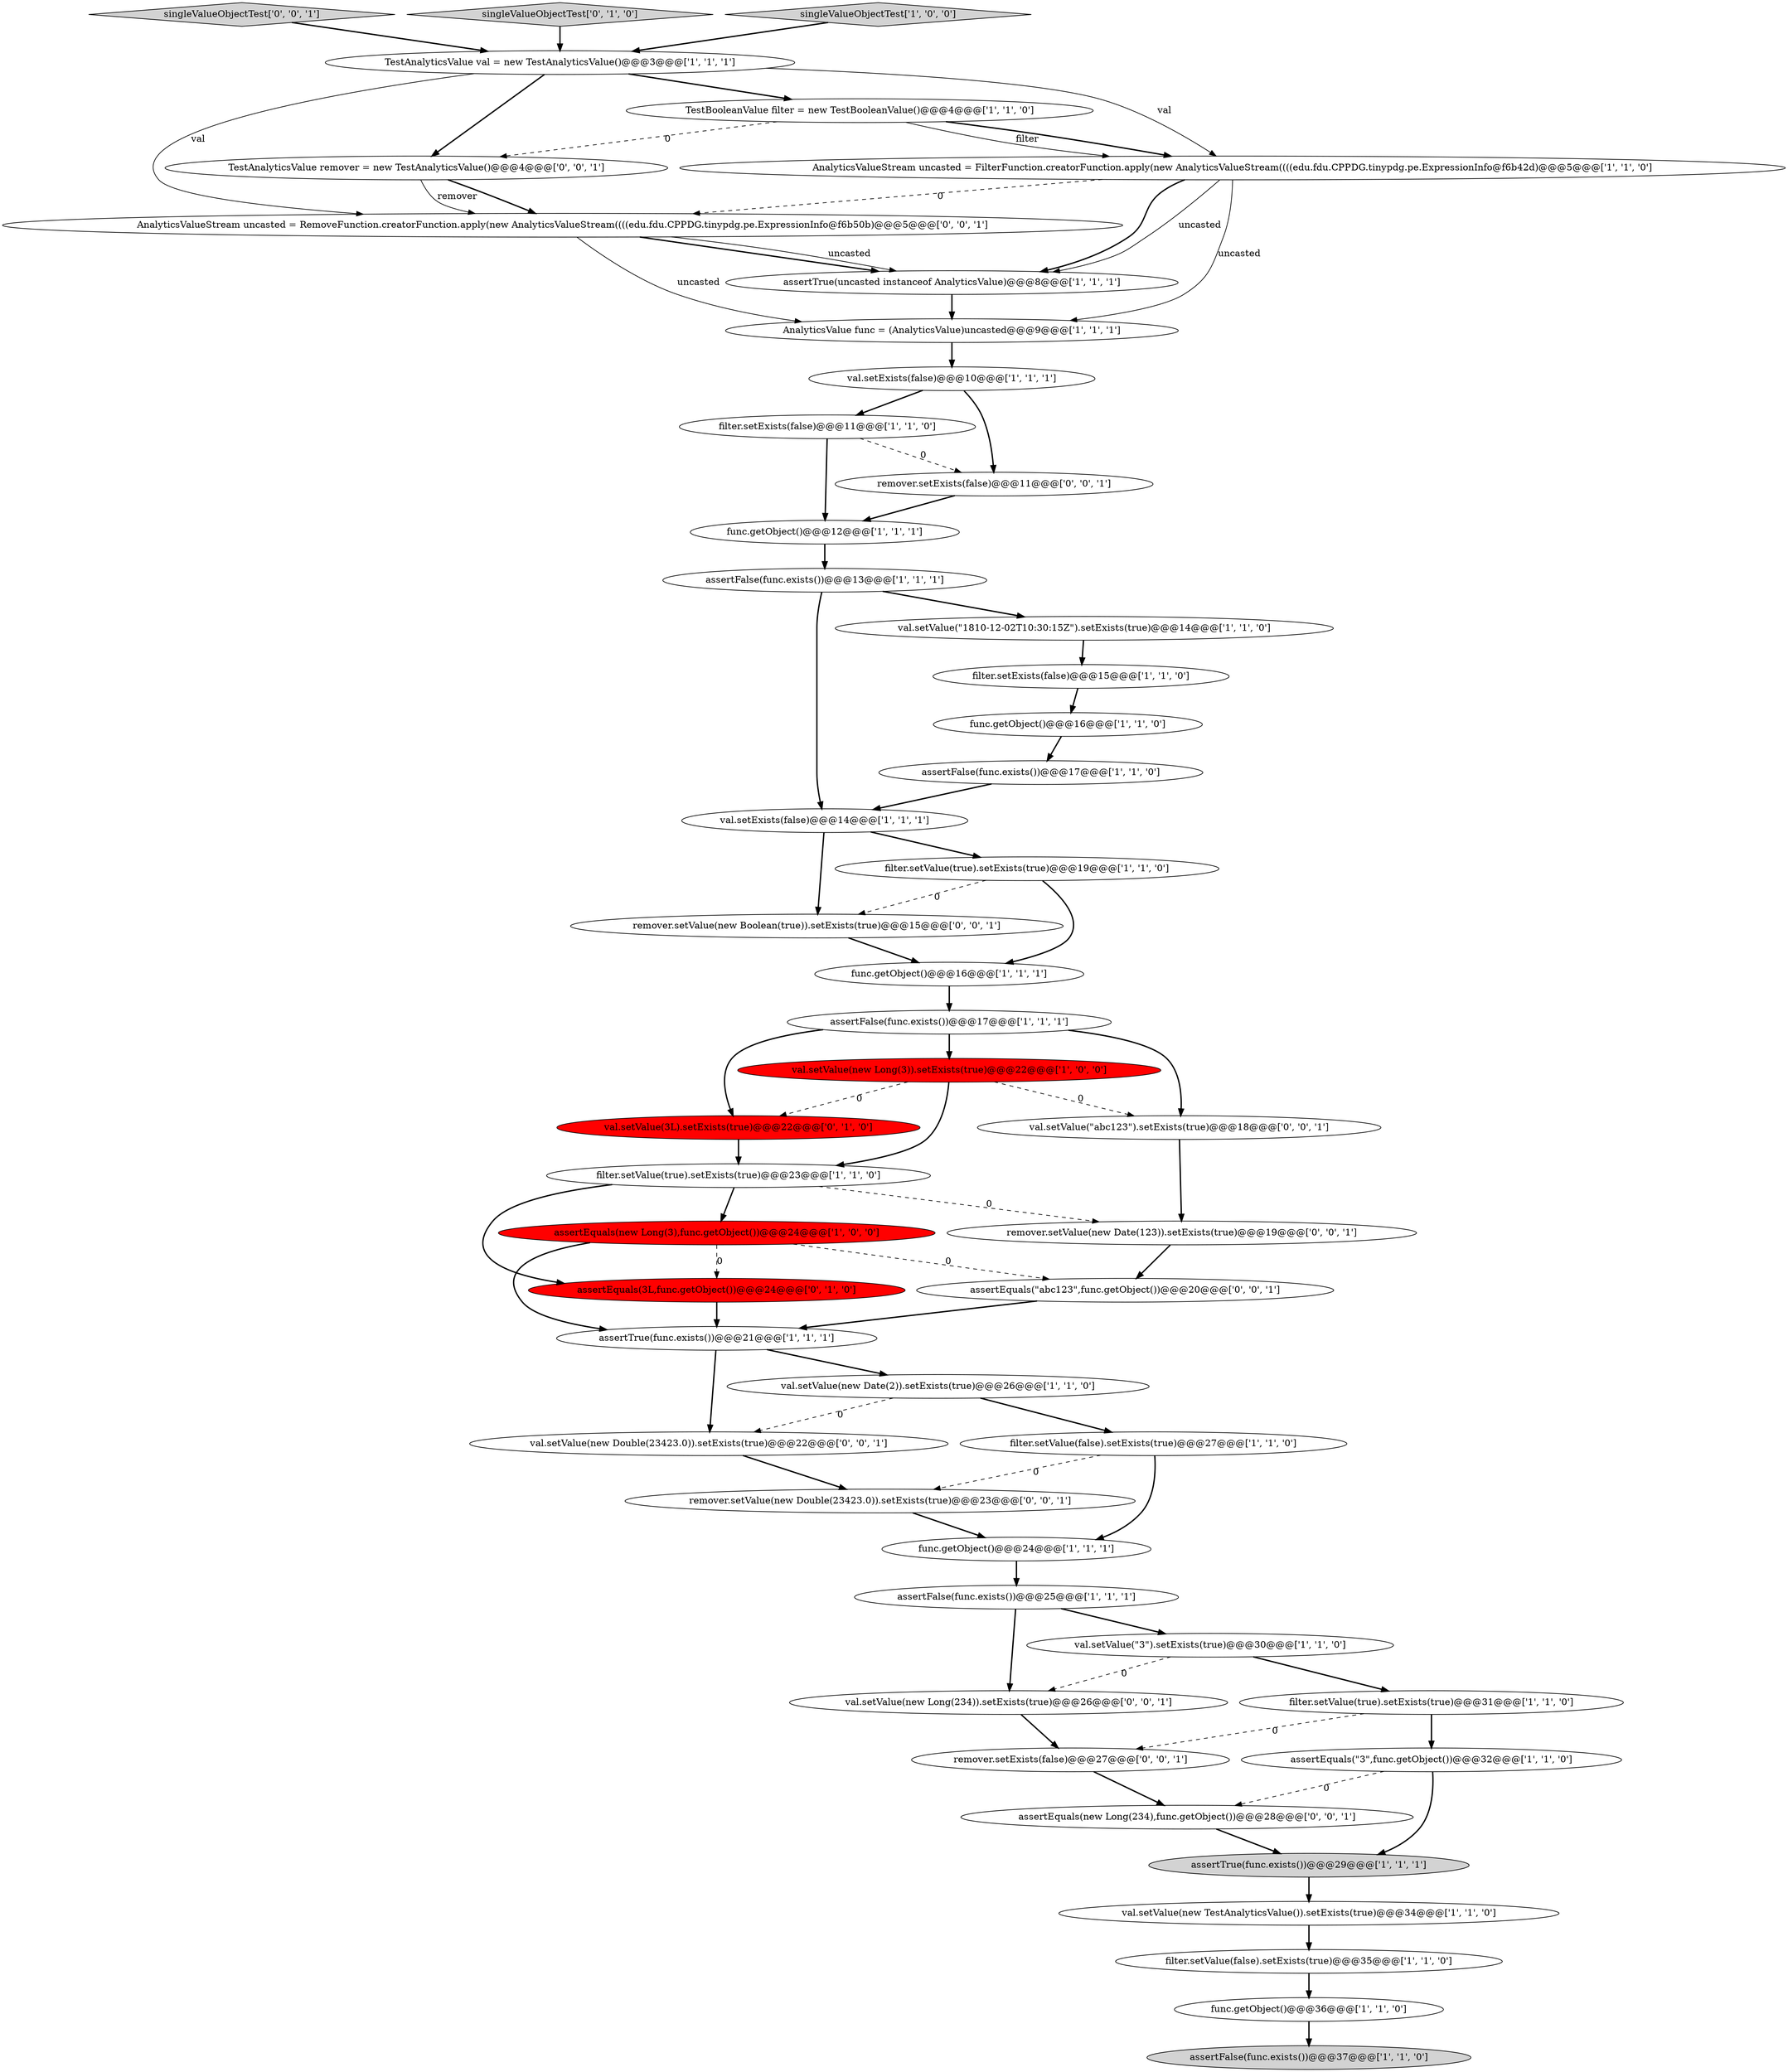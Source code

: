 digraph {
19 [style = filled, label = "val.setValue(new TestAnalyticsValue()).setExists(true)@@@34@@@['1', '1', '0']", fillcolor = white, shape = ellipse image = "AAA0AAABBB1BBB"];
12 [style = filled, label = "func.getObject()@@@24@@@['1', '1', '1']", fillcolor = white, shape = ellipse image = "AAA0AAABBB1BBB"];
10 [style = filled, label = "assertEquals(new Long(3),func.getObject())@@@24@@@['1', '0', '0']", fillcolor = red, shape = ellipse image = "AAA1AAABBB1BBB"];
44 [style = filled, label = "val.setValue(new Long(234)).setExists(true)@@@26@@@['0', '0', '1']", fillcolor = white, shape = ellipse image = "AAA0AAABBB3BBB"];
48 [style = filled, label = "remover.setValue(new Double(23423.0)).setExists(true)@@@23@@@['0', '0', '1']", fillcolor = white, shape = ellipse image = "AAA0AAABBB3BBB"];
8 [style = filled, label = "assertTrue(uncasted instanceof AnalyticsValue)@@@8@@@['1', '1', '1']", fillcolor = white, shape = ellipse image = "AAA0AAABBB1BBB"];
0 [style = filled, label = "TestAnalyticsValue val = new TestAnalyticsValue()@@@3@@@['1', '1', '1']", fillcolor = white, shape = ellipse image = "AAA0AAABBB1BBB"];
39 [style = filled, label = "AnalyticsValueStream uncasted = RemoveFunction.creatorFunction.apply(new AnalyticsValueStream((((edu.fdu.CPPDG.tinypdg.pe.ExpressionInfo@f6b50b)@@@5@@@['0', '0', '1']", fillcolor = white, shape = ellipse image = "AAA0AAABBB3BBB"];
15 [style = filled, label = "assertFalse(func.exists())@@@25@@@['1', '1', '1']", fillcolor = white, shape = ellipse image = "AAA0AAABBB1BBB"];
26 [style = filled, label = "filter.setValue(true).setExists(true)@@@23@@@['1', '1', '0']", fillcolor = white, shape = ellipse image = "AAA0AAABBB1BBB"];
37 [style = filled, label = "singleValueObjectTest['0', '0', '1']", fillcolor = lightgray, shape = diamond image = "AAA0AAABBB3BBB"];
32 [style = filled, label = "filter.setExists(false)@@@15@@@['1', '1', '0']", fillcolor = white, shape = ellipse image = "AAA0AAABBB1BBB"];
1 [style = filled, label = "filter.setExists(false)@@@11@@@['1', '1', '0']", fillcolor = white, shape = ellipse image = "AAA0AAABBB1BBB"];
40 [style = filled, label = "val.setValue(\"abc123\").setExists(true)@@@18@@@['0', '0', '1']", fillcolor = white, shape = ellipse image = "AAA0AAABBB3BBB"];
47 [style = filled, label = "remover.setValue(new Date(123)).setExists(true)@@@19@@@['0', '0', '1']", fillcolor = white, shape = ellipse image = "AAA0AAABBB3BBB"];
33 [style = filled, label = "func.getObject()@@@36@@@['1', '1', '0']", fillcolor = white, shape = ellipse image = "AAA0AAABBB1BBB"];
42 [style = filled, label = "TestAnalyticsValue remover = new TestAnalyticsValue()@@@4@@@['0', '0', '1']", fillcolor = white, shape = ellipse image = "AAA0AAABBB3BBB"];
24 [style = filled, label = "filter.setValue(false).setExists(true)@@@27@@@['1', '1', '0']", fillcolor = white, shape = ellipse image = "AAA0AAABBB1BBB"];
30 [style = filled, label = "assertEquals(\"3\",func.getObject())@@@32@@@['1', '1', '0']", fillcolor = white, shape = ellipse image = "AAA0AAABBB1BBB"];
43 [style = filled, label = "remover.setExists(false)@@@27@@@['0', '0', '1']", fillcolor = white, shape = ellipse image = "AAA0AAABBB3BBB"];
2 [style = filled, label = "assertFalse(func.exists())@@@17@@@['1', '1', '0']", fillcolor = white, shape = ellipse image = "AAA0AAABBB1BBB"];
20 [style = filled, label = "val.setExists(false)@@@10@@@['1', '1', '1']", fillcolor = white, shape = ellipse image = "AAA0AAABBB1BBB"];
31 [style = filled, label = "AnalyticsValue func = (AnalyticsValue)uncasted@@@9@@@['1', '1', '1']", fillcolor = white, shape = ellipse image = "AAA0AAABBB1BBB"];
13 [style = filled, label = "func.getObject()@@@16@@@['1', '1', '0']", fillcolor = white, shape = ellipse image = "AAA0AAABBB1BBB"];
49 [style = filled, label = "remover.setValue(new Boolean(true)).setExists(true)@@@15@@@['0', '0', '1']", fillcolor = white, shape = ellipse image = "AAA0AAABBB3BBB"];
23 [style = filled, label = "assertFalse(func.exists())@@@13@@@['1', '1', '1']", fillcolor = white, shape = ellipse image = "AAA0AAABBB1BBB"];
28 [style = filled, label = "assertFalse(func.exists())@@@17@@@['1', '1', '1']", fillcolor = white, shape = ellipse image = "AAA0AAABBB1BBB"];
38 [style = filled, label = "assertEquals(\"abc123\",func.getObject())@@@20@@@['0', '0', '1']", fillcolor = white, shape = ellipse image = "AAA0AAABBB3BBB"];
36 [style = filled, label = "assertEquals(3L,func.getObject())@@@24@@@['0', '1', '0']", fillcolor = red, shape = ellipse image = "AAA1AAABBB2BBB"];
18 [style = filled, label = "TestBooleanValue filter = new TestBooleanValue()@@@4@@@['1', '1', '0']", fillcolor = white, shape = ellipse image = "AAA0AAABBB1BBB"];
16 [style = filled, label = "val.setValue(\"3\").setExists(true)@@@30@@@['1', '1', '0']", fillcolor = white, shape = ellipse image = "AAA0AAABBB1BBB"];
14 [style = filled, label = "val.setExists(false)@@@14@@@['1', '1', '1']", fillcolor = white, shape = ellipse image = "AAA0AAABBB1BBB"];
5 [style = filled, label = "val.setValue(new Long(3)).setExists(true)@@@22@@@['1', '0', '0']", fillcolor = red, shape = ellipse image = "AAA1AAABBB1BBB"];
22 [style = filled, label = "func.getObject()@@@16@@@['1', '1', '1']", fillcolor = white, shape = ellipse image = "AAA0AAABBB1BBB"];
21 [style = filled, label = "val.setValue(\"1810-12-02T10:30:15Z\").setExists(true)@@@14@@@['1', '1', '0']", fillcolor = white, shape = ellipse image = "AAA0AAABBB1BBB"];
4 [style = filled, label = "func.getObject()@@@12@@@['1', '1', '1']", fillcolor = white, shape = ellipse image = "AAA0AAABBB1BBB"];
41 [style = filled, label = "val.setValue(new Double(23423.0)).setExists(true)@@@22@@@['0', '0', '1']", fillcolor = white, shape = ellipse image = "AAA0AAABBB3BBB"];
46 [style = filled, label = "remover.setExists(false)@@@11@@@['0', '0', '1']", fillcolor = white, shape = ellipse image = "AAA0AAABBB3BBB"];
27 [style = filled, label = "filter.setValue(true).setExists(true)@@@19@@@['1', '1', '0']", fillcolor = white, shape = ellipse image = "AAA0AAABBB1BBB"];
11 [style = filled, label = "val.setValue(new Date(2)).setExists(true)@@@26@@@['1', '1', '0']", fillcolor = white, shape = ellipse image = "AAA0AAABBB1BBB"];
17 [style = filled, label = "filter.setValue(false).setExists(true)@@@35@@@['1', '1', '0']", fillcolor = white, shape = ellipse image = "AAA0AAABBB1BBB"];
35 [style = filled, label = "singleValueObjectTest['0', '1', '0']", fillcolor = lightgray, shape = diamond image = "AAA0AAABBB2BBB"];
3 [style = filled, label = "singleValueObjectTest['1', '0', '0']", fillcolor = lightgray, shape = diamond image = "AAA0AAABBB1BBB"];
9 [style = filled, label = "assertTrue(func.exists())@@@29@@@['1', '1', '1']", fillcolor = lightgray, shape = ellipse image = "AAA0AAABBB1BBB"];
45 [style = filled, label = "assertEquals(new Long(234),func.getObject())@@@28@@@['0', '0', '1']", fillcolor = white, shape = ellipse image = "AAA0AAABBB3BBB"];
34 [style = filled, label = "val.setValue(3L).setExists(true)@@@22@@@['0', '1', '0']", fillcolor = red, shape = ellipse image = "AAA1AAABBB2BBB"];
29 [style = filled, label = "filter.setValue(true).setExists(true)@@@31@@@['1', '1', '0']", fillcolor = white, shape = ellipse image = "AAA0AAABBB1BBB"];
6 [style = filled, label = "assertTrue(func.exists())@@@21@@@['1', '1', '1']", fillcolor = white, shape = ellipse image = "AAA0AAABBB1BBB"];
7 [style = filled, label = "assertFalse(func.exists())@@@37@@@['1', '1', '0']", fillcolor = lightgray, shape = ellipse image = "AAA0AAABBB1BBB"];
25 [style = filled, label = "AnalyticsValueStream uncasted = FilterFunction.creatorFunction.apply(new AnalyticsValueStream((((edu.fdu.CPPDG.tinypdg.pe.ExpressionInfo@f6b42d)@@@5@@@['1', '1', '0']", fillcolor = white, shape = ellipse image = "AAA0AAABBB1BBB"];
33->7 [style = bold, label=""];
36->6 [style = bold, label=""];
0->25 [style = solid, label="val"];
1->4 [style = bold, label=""];
24->12 [style = bold, label=""];
37->0 [style = bold, label=""];
28->5 [style = bold, label=""];
28->40 [style = bold, label=""];
27->49 [style = dashed, label="0"];
14->49 [style = bold, label=""];
8->31 [style = bold, label=""];
29->30 [style = bold, label=""];
26->10 [style = bold, label=""];
28->34 [style = bold, label=""];
10->36 [style = dashed, label="0"];
16->44 [style = dashed, label="0"];
26->36 [style = bold, label=""];
16->29 [style = bold, label=""];
0->42 [style = bold, label=""];
42->39 [style = bold, label=""];
12->15 [style = bold, label=""];
39->8 [style = bold, label=""];
20->46 [style = bold, label=""];
25->31 [style = solid, label="uncasted"];
5->26 [style = bold, label=""];
15->44 [style = bold, label=""];
26->47 [style = dashed, label="0"];
39->31 [style = solid, label="uncasted"];
42->39 [style = solid, label="remover"];
10->38 [style = dashed, label="0"];
22->28 [style = bold, label=""];
30->9 [style = bold, label=""];
17->33 [style = bold, label=""];
19->17 [style = bold, label=""];
5->40 [style = dashed, label="0"];
20->1 [style = bold, label=""];
29->43 [style = dashed, label="0"];
11->24 [style = bold, label=""];
15->16 [style = bold, label=""];
27->22 [style = bold, label=""];
47->38 [style = bold, label=""];
10->6 [style = bold, label=""];
0->39 [style = solid, label="val"];
5->34 [style = dashed, label="0"];
43->45 [style = bold, label=""];
3->0 [style = bold, label=""];
44->43 [style = bold, label=""];
49->22 [style = bold, label=""];
38->6 [style = bold, label=""];
18->42 [style = dashed, label="0"];
23->14 [style = bold, label=""];
30->45 [style = dashed, label="0"];
48->12 [style = bold, label=""];
41->48 [style = bold, label=""];
35->0 [style = bold, label=""];
24->48 [style = dashed, label="0"];
23->21 [style = bold, label=""];
34->26 [style = bold, label=""];
46->4 [style = bold, label=""];
1->46 [style = dashed, label="0"];
6->11 [style = bold, label=""];
18->25 [style = solid, label="filter"];
2->14 [style = bold, label=""];
21->32 [style = bold, label=""];
40->47 [style = bold, label=""];
6->41 [style = bold, label=""];
18->25 [style = bold, label=""];
11->41 [style = dashed, label="0"];
9->19 [style = bold, label=""];
0->18 [style = bold, label=""];
25->8 [style = bold, label=""];
14->27 [style = bold, label=""];
31->20 [style = bold, label=""];
32->13 [style = bold, label=""];
25->8 [style = solid, label="uncasted"];
25->39 [style = dashed, label="0"];
45->9 [style = bold, label=""];
4->23 [style = bold, label=""];
13->2 [style = bold, label=""];
39->8 [style = solid, label="uncasted"];
}
